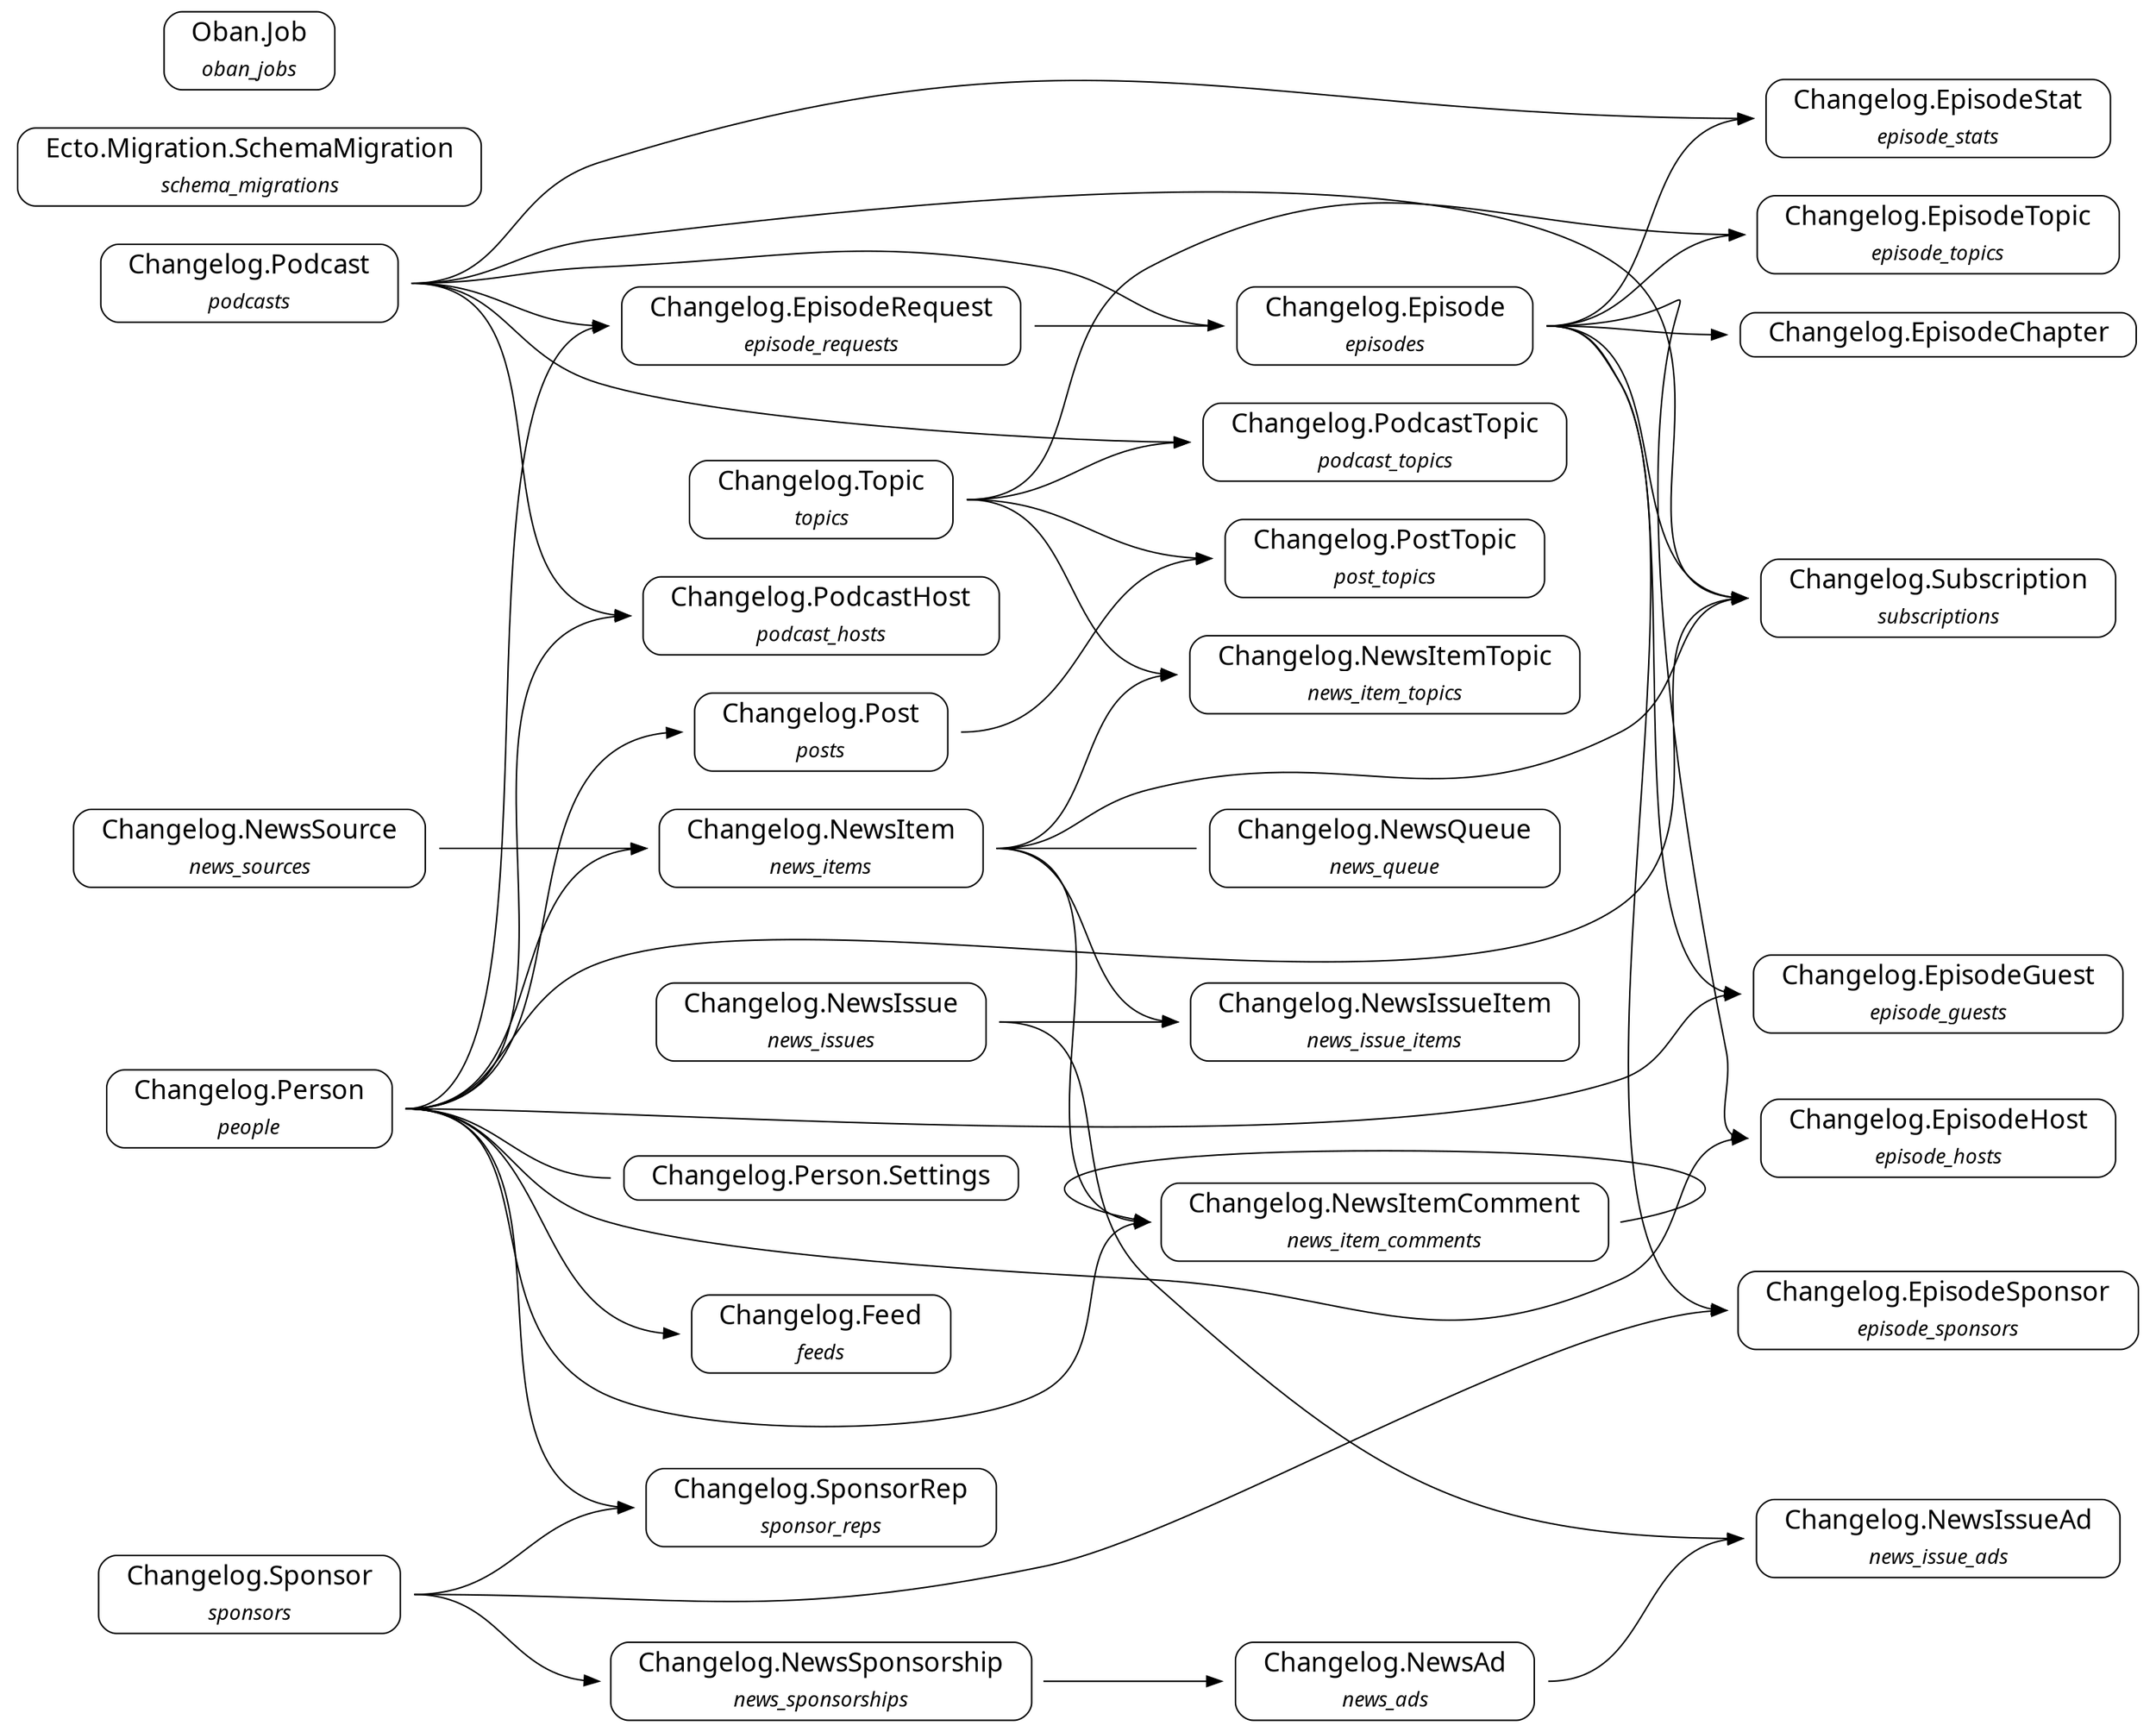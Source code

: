 strict digraph {
  ranksep=1.0; rankdir=LR;
  node [shape = none, fontname="Roboto Mono"];
  "Changelog.Episode" [label= <<table align='left' border='1' style='rounded' cellspacing='0' cellpadding='4' cellborder='0'><tr><td port='header@schema_module'><font point-size='18'>   Changelog.Episode   </font></td></tr><tr><td><font point-size='14'><i>episodes</i></font></td></tr></table>>]
  "Changelog.EpisodeChapter" [label= <<table align='left' border='1' style='rounded' cellspacing='0' cellpadding='4' cellborder='0'><tr><td port='header@schema_module'><font point-size='18'>   Changelog.EpisodeChapter   </font></td></tr></table>>]
  "Changelog.EpisodeGuest" [label= <<table align='left' border='1' style='rounded' cellspacing='0' cellpadding='4' cellborder='0'><tr><td port='header@schema_module'><font point-size='18'>   Changelog.EpisodeGuest   </font></td></tr><tr><td><font point-size='14'><i>episode_guests</i></font></td></tr></table>>]
  "Changelog.EpisodeHost" [label= <<table align='left' border='1' style='rounded' cellspacing='0' cellpadding='4' cellborder='0'><tr><td port='header@schema_module'><font point-size='18'>   Changelog.EpisodeHost   </font></td></tr><tr><td><font point-size='14'><i>episode_hosts</i></font></td></tr></table>>]
  "Changelog.EpisodeRequest" [label= <<table align='left' border='1' style='rounded' cellspacing='0' cellpadding='4' cellborder='0'><tr><td port='header@schema_module'><font point-size='18'>   Changelog.EpisodeRequest   </font></td></tr><tr><td><font point-size='14'><i>episode_requests</i></font></td></tr></table>>]
  "Changelog.EpisodeSponsor" [label= <<table align='left' border='1' style='rounded' cellspacing='0' cellpadding='4' cellborder='0'><tr><td port='header@schema_module'><font point-size='18'>   Changelog.EpisodeSponsor   </font></td></tr><tr><td><font point-size='14'><i>episode_sponsors</i></font></td></tr></table>>]
  "Changelog.EpisodeStat" [label= <<table align='left' border='1' style='rounded' cellspacing='0' cellpadding='4' cellborder='0'><tr><td port='header@schema_module'><font point-size='18'>   Changelog.EpisodeStat   </font></td></tr><tr><td><font point-size='14'><i>episode_stats</i></font></td></tr></table>>]
  "Changelog.EpisodeTopic" [label= <<table align='left' border='1' style='rounded' cellspacing='0' cellpadding='4' cellborder='0'><tr><td port='header@schema_module'><font point-size='18'>   Changelog.EpisodeTopic   </font></td></tr><tr><td><font point-size='14'><i>episode_topics</i></font></td></tr></table>>]
  "Changelog.Feed" [label= <<table align='left' border='1' style='rounded' cellspacing='0' cellpadding='4' cellborder='0'><tr><td port='header@schema_module'><font point-size='18'>   Changelog.Feed   </font></td></tr><tr><td><font point-size='14'><i>feeds</i></font></td></tr></table>>]
  "Changelog.NewsAd" [label= <<table align='left' border='1' style='rounded' cellspacing='0' cellpadding='4' cellborder='0'><tr><td port='header@schema_module'><font point-size='18'>   Changelog.NewsAd   </font></td></tr><tr><td><font point-size='14'><i>news_ads</i></font></td></tr></table>>]
  "Changelog.NewsIssue" [label= <<table align='left' border='1' style='rounded' cellspacing='0' cellpadding='4' cellborder='0'><tr><td port='header@schema_module'><font point-size='18'>   Changelog.NewsIssue   </font></td></tr><tr><td><font point-size='14'><i>news_issues</i></font></td></tr></table>>]
  "Changelog.NewsIssueAd" [label= <<table align='left' border='1' style='rounded' cellspacing='0' cellpadding='4' cellborder='0'><tr><td port='header@schema_module'><font point-size='18'>   Changelog.NewsIssueAd   </font></td></tr><tr><td><font point-size='14'><i>news_issue_ads</i></font></td></tr></table>>]
  "Changelog.NewsIssueItem" [label= <<table align='left' border='1' style='rounded' cellspacing='0' cellpadding='4' cellborder='0'><tr><td port='header@schema_module'><font point-size='18'>   Changelog.NewsIssueItem   </font></td></tr><tr><td><font point-size='14'><i>news_issue_items</i></font></td></tr></table>>]
  "Changelog.NewsItem" [label= <<table align='left' border='1' style='rounded' cellspacing='0' cellpadding='4' cellborder='0'><tr><td port='header@schema_module'><font point-size='18'>   Changelog.NewsItem   </font></td></tr><tr><td><font point-size='14'><i>news_items</i></font></td></tr></table>>]
  "Changelog.NewsItemComment" [label= <<table align='left' border='1' style='rounded' cellspacing='0' cellpadding='4' cellborder='0'><tr><td port='header@schema_module'><font point-size='18'>   Changelog.NewsItemComment   </font></td></tr><tr><td><font point-size='14'><i>news_item_comments</i></font></td></tr></table>>]
  "Changelog.NewsItemTopic" [label= <<table align='left' border='1' style='rounded' cellspacing='0' cellpadding='4' cellborder='0'><tr><td port='header@schema_module'><font point-size='18'>   Changelog.NewsItemTopic   </font></td></tr><tr><td><font point-size='14'><i>news_item_topics</i></font></td></tr></table>>]
  "Changelog.NewsQueue" [label= <<table align='left' border='1' style='rounded' cellspacing='0' cellpadding='4' cellborder='0'><tr><td port='header@schema_module'><font point-size='18'>   Changelog.NewsQueue   </font></td></tr><tr><td><font point-size='14'><i>news_queue</i></font></td></tr></table>>]
  "Changelog.NewsSource" [label= <<table align='left' border='1' style='rounded' cellspacing='0' cellpadding='4' cellborder='0'><tr><td port='header@schema_module'><font point-size='18'>   Changelog.NewsSource   </font></td></tr><tr><td><font point-size='14'><i>news_sources</i></font></td></tr></table>>]
  "Changelog.NewsSponsorship" [label= <<table align='left' border='1' style='rounded' cellspacing='0' cellpadding='4' cellborder='0'><tr><td port='header@schema_module'><font point-size='18'>   Changelog.NewsSponsorship   </font></td></tr><tr><td><font point-size='14'><i>news_sponsorships</i></font></td></tr></table>>]
  "Changelog.Person" [label= <<table align='left' border='1' style='rounded' cellspacing='0' cellpadding='4' cellborder='0'><tr><td port='header@schema_module'><font point-size='18'>   Changelog.Person   </font></td></tr><tr><td><font point-size='14'><i>people</i></font></td></tr></table>>]
  "Changelog.Person.Settings" [label= <<table align='left' border='1' style='rounded' cellspacing='0' cellpadding='4' cellborder='0'><tr><td port='header@schema_module'><font point-size='18'>   Changelog.Person.Settings   </font></td></tr></table>>]
  "Changelog.Podcast" [label= <<table align='left' border='1' style='rounded' cellspacing='0' cellpadding='4' cellborder='0'><tr><td port='header@schema_module'><font point-size='18'>   Changelog.Podcast   </font></td></tr><tr><td><font point-size='14'><i>podcasts</i></font></td></tr></table>>]
  "Changelog.PodcastHost" [label= <<table align='left' border='1' style='rounded' cellspacing='0' cellpadding='4' cellborder='0'><tr><td port='header@schema_module'><font point-size='18'>   Changelog.PodcastHost   </font></td></tr><tr><td><font point-size='14'><i>podcast_hosts</i></font></td></tr></table>>]
  "Changelog.PodcastTopic" [label= <<table align='left' border='1' style='rounded' cellspacing='0' cellpadding='4' cellborder='0'><tr><td port='header@schema_module'><font point-size='18'>   Changelog.PodcastTopic   </font></td></tr><tr><td><font point-size='14'><i>podcast_topics</i></font></td></tr></table>>]
  "Changelog.Post" [label= <<table align='left' border='1' style='rounded' cellspacing='0' cellpadding='4' cellborder='0'><tr><td port='header@schema_module'><font point-size='18'>   Changelog.Post   </font></td></tr><tr><td><font point-size='14'><i>posts</i></font></td></tr></table>>]
  "Changelog.PostTopic" [label= <<table align='left' border='1' style='rounded' cellspacing='0' cellpadding='4' cellborder='0'><tr><td port='header@schema_module'><font point-size='18'>   Changelog.PostTopic   </font></td></tr><tr><td><font point-size='14'><i>post_topics</i></font></td></tr></table>>]
  "Changelog.Sponsor" [label= <<table align='left' border='1' style='rounded' cellspacing='0' cellpadding='4' cellborder='0'><tr><td port='header@schema_module'><font point-size='18'>   Changelog.Sponsor   </font></td></tr><tr><td><font point-size='14'><i>sponsors</i></font></td></tr></table>>]
  "Changelog.SponsorRep" [label= <<table align='left' border='1' style='rounded' cellspacing='0' cellpadding='4' cellborder='0'><tr><td port='header@schema_module'><font point-size='18'>   Changelog.SponsorRep   </font></td></tr><tr><td><font point-size='14'><i>sponsor_reps</i></font></td></tr></table>>]
  "Changelog.Subscription" [label= <<table align='left' border='1' style='rounded' cellspacing='0' cellpadding='4' cellborder='0'><tr><td port='header@schema_module'><font point-size='18'>   Changelog.Subscription   </font></td></tr><tr><td><font point-size='14'><i>subscriptions</i></font></td></tr></table>>]
  "Changelog.Topic" [label= <<table align='left' border='1' style='rounded' cellspacing='0' cellpadding='4' cellborder='0'><tr><td port='header@schema_module'><font point-size='18'>   Changelog.Topic   </font></td></tr><tr><td><font point-size='14'><i>topics</i></font></td></tr></table>>]
  "Ecto.Migration.SchemaMigration" [label= <<table align='left' border='1' style='rounded' cellspacing='0' cellpadding='4' cellborder='0'><tr><td port='header@schema_module'><font point-size='18'>   Ecto.Migration.SchemaMigration   </font></td></tr><tr><td><font point-size='14'><i>schema_migrations</i></font></td></tr></table>>]
  "Oban.Job" [label= <<table align='left' border='1' style='rounded' cellspacing='0' cellpadding='4' cellborder='0'><tr><td port='header@schema_module'><font point-size='18'>   Oban.Job   </font></td></tr><tr><td><font point-size='14'><i>oban_jobs</i></font></td></tr></table>>]

  "Changelog.EpisodeRequest":e -> "Changelog.Episode":w [dir=none]
  "Changelog.Episode":e -> "Changelog.EpisodeChapter":w
  "Changelog.Episode":e -> "Changelog.EpisodeGuest":w
  "Changelog.Episode":e -> "Changelog.EpisodeHost":w
  "Changelog.Episode":e -> "Changelog.EpisodeSponsor":w
  "Changelog.Episode":e -> "Changelog.EpisodeStat":w
  "Changelog.Episode":e -> "Changelog.EpisodeTopic":w
  "Changelog.Episode":e -> "Changelog.Subscription":w
  "Changelog.Episode":e -> "Changelog.EpisodeChapter":w
  "Changelog.NewsAd":e -> "Changelog.NewsIssueAd":w
  "Changelog.NewsIssue":e -> "Changelog.NewsIssueAd":w
  "Changelog.NewsIssue":e -> "Changelog.NewsIssueItem":w
  "Changelog.NewsItemComment":e -> "Changelog.NewsItemComment":w
  "Changelog.NewsItem":e -> "Changelog.NewsIssueItem":w
  "Changelog.NewsItem":e -> "Changelog.NewsItemComment":w
  "Changelog.NewsItem":e -> "Changelog.NewsItemTopic":w
  "Changelog.NewsItem":e -> "Changelog.NewsQueue":w [dir=none]
  "Changelog.NewsItem":e -> "Changelog.Subscription":w
  "Changelog.NewsSource":e -> "Changelog.NewsItem":w
  "Changelog.NewsSponsorship":e -> "Changelog.NewsAd":w
  "Changelog.Person":e -> "Changelog.EpisodeGuest":w
  "Changelog.Person":e -> "Changelog.EpisodeHost":w
  "Changelog.Person":e -> "Changelog.EpisodeRequest":w
  "Changelog.Person":e -> "Changelog.Feed":w
  "Changelog.Person":e -> "Changelog.NewsItemComment":w
  "Changelog.Person":e -> "Changelog.NewsItem":w
  "Changelog.Person":e -> "Changelog.NewsItem":w
  "Changelog.Person":e -> "Changelog.NewsItem":w
  "Changelog.Person":e -> "Changelog.PodcastHost":w
  "Changelog.Person":e -> "Changelog.Post":w
  "Changelog.Person":e -> "Changelog.Post":w
  "Changelog.Person":e -> "Changelog.SponsorRep":w
  "Changelog.Person":e -> "Changelog.Subscription":w
  "Changelog.Person":e -> "Changelog.Person.Settings":w [dir=none]
  "Changelog.Podcast":e -> "Changelog.EpisodeRequest":w
  "Changelog.Podcast":e -> "Changelog.EpisodeStat":w
  "Changelog.Podcast":e -> "Changelog.Episode":w
  "Changelog.Podcast":e -> "Changelog.PodcastHost":w
  "Changelog.Podcast":e -> "Changelog.PodcastTopic":w
  "Changelog.Podcast":e -> "Changelog.Subscription":w
  "Changelog.Post":e -> "Changelog.PostTopic":w
  "Changelog.Sponsor":e -> "Changelog.EpisodeSponsor":w
  "Changelog.Sponsor":e -> "Changelog.NewsSponsorship":w
  "Changelog.Sponsor":e -> "Changelog.SponsorRep":w
  "Changelog.Topic":e -> "Changelog.EpisodeTopic":w
  "Changelog.Topic":e -> "Changelog.NewsItemTopic":w
  "Changelog.Topic":e -> "Changelog.PodcastTopic":w
  "Changelog.Topic":e -> "Changelog.PostTopic":w
}
